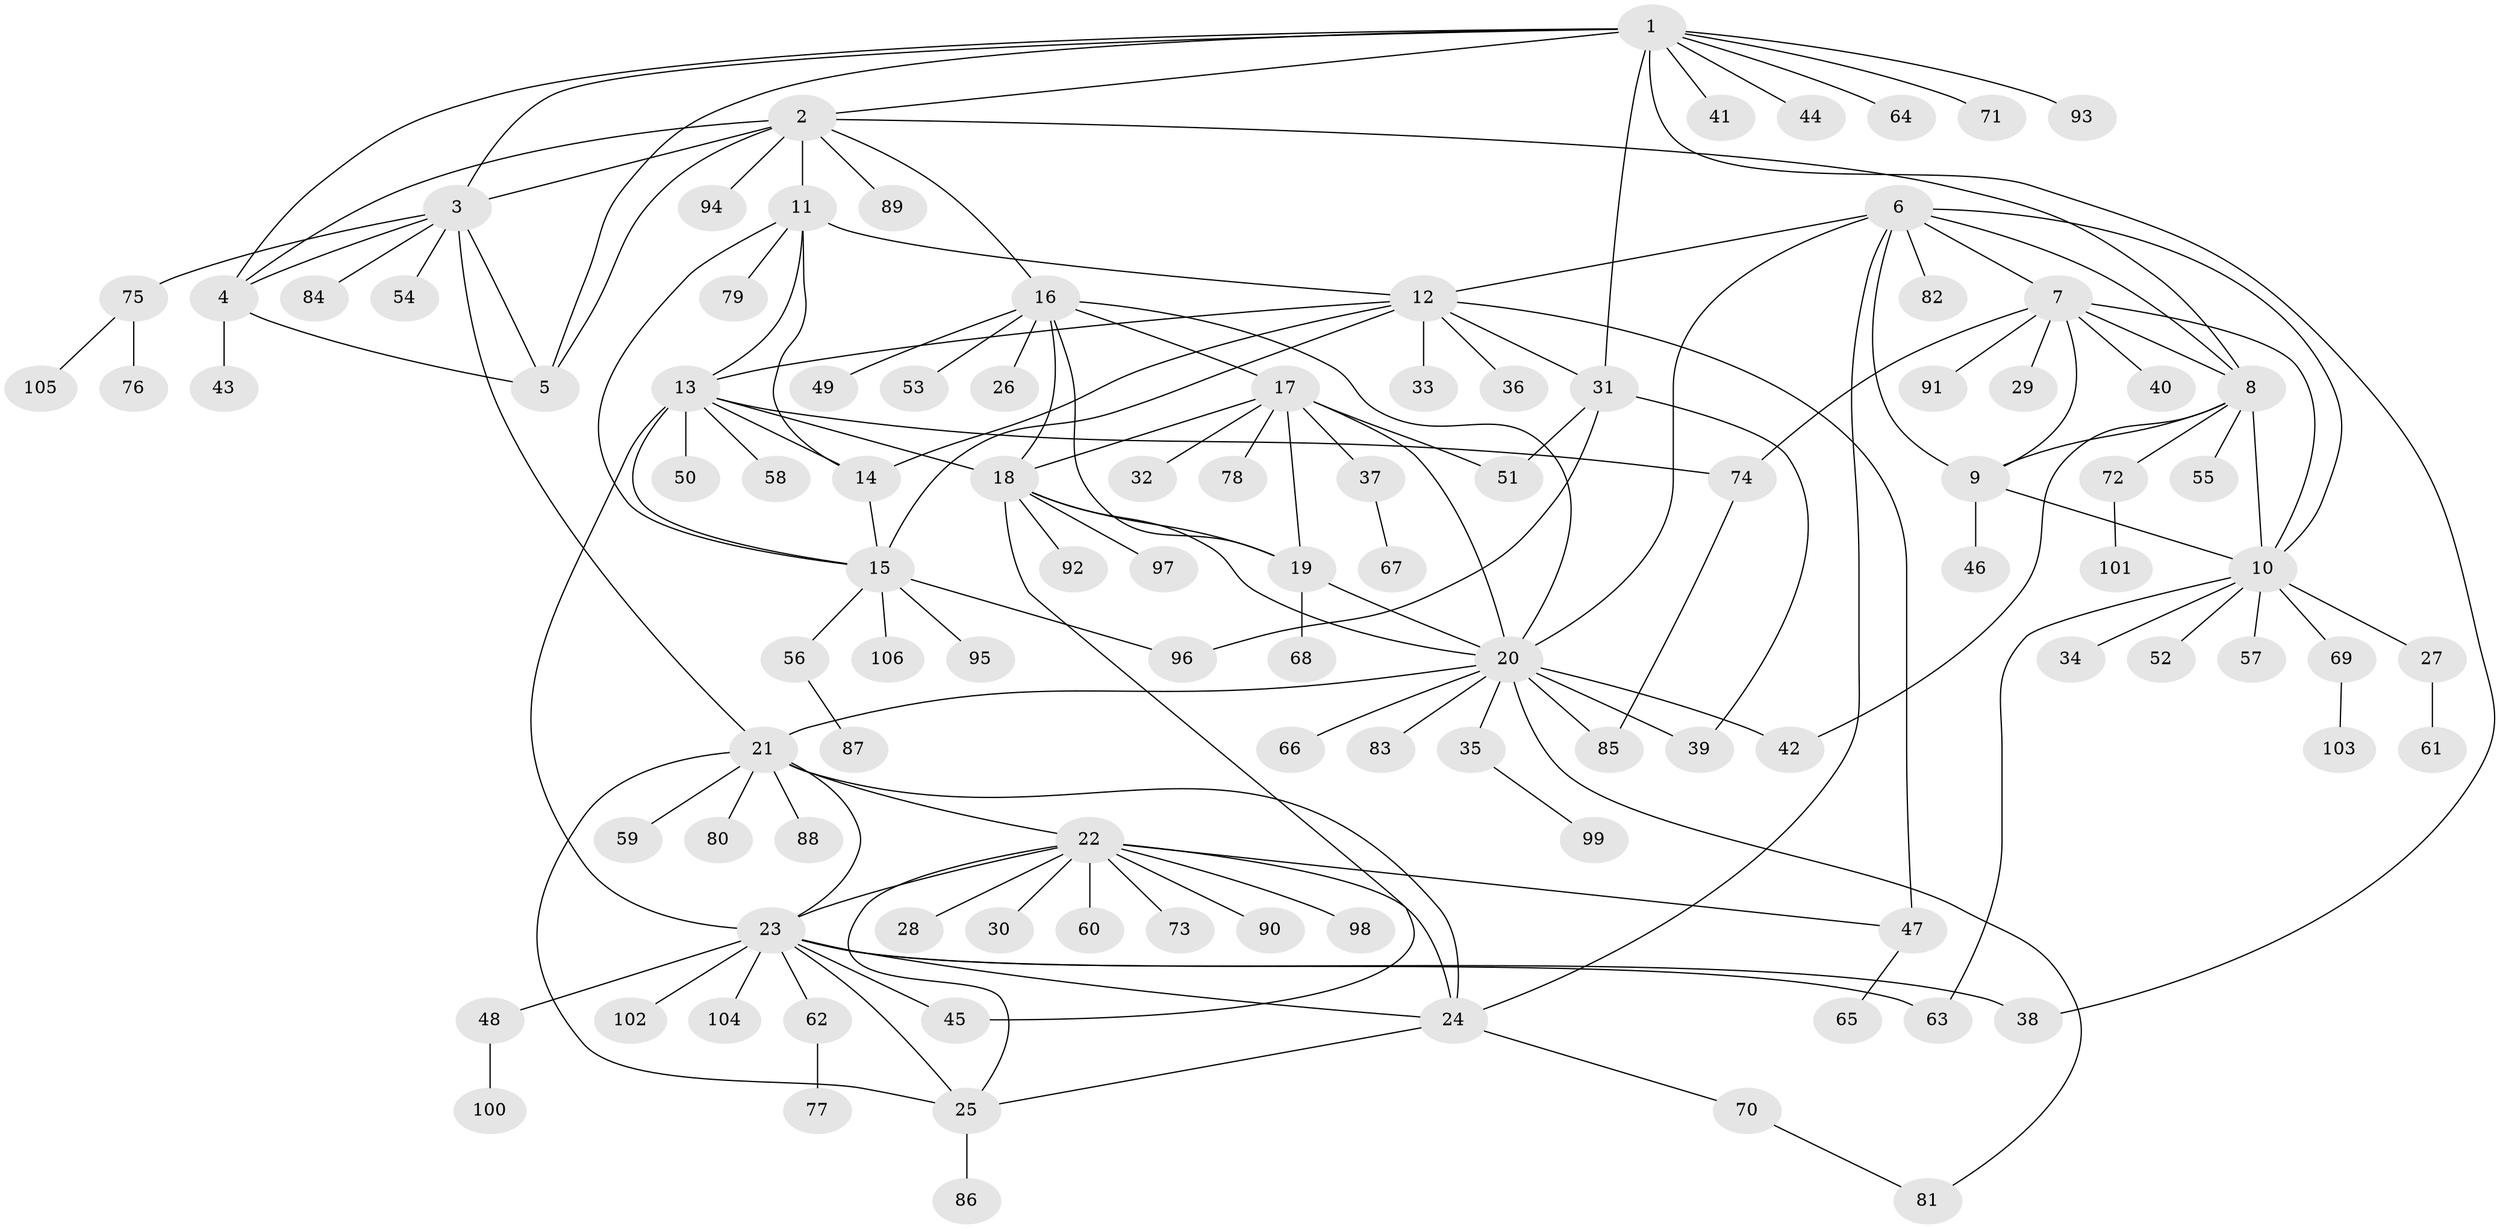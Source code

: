 // Generated by graph-tools (version 1.1) at 2025/55/03/09/25 04:55:08]
// undirected, 106 vertices, 153 edges
graph export_dot {
graph [start="1"]
  node [color=gray90,style=filled];
  1;
  2;
  3;
  4;
  5;
  6;
  7;
  8;
  9;
  10;
  11;
  12;
  13;
  14;
  15;
  16;
  17;
  18;
  19;
  20;
  21;
  22;
  23;
  24;
  25;
  26;
  27;
  28;
  29;
  30;
  31;
  32;
  33;
  34;
  35;
  36;
  37;
  38;
  39;
  40;
  41;
  42;
  43;
  44;
  45;
  46;
  47;
  48;
  49;
  50;
  51;
  52;
  53;
  54;
  55;
  56;
  57;
  58;
  59;
  60;
  61;
  62;
  63;
  64;
  65;
  66;
  67;
  68;
  69;
  70;
  71;
  72;
  73;
  74;
  75;
  76;
  77;
  78;
  79;
  80;
  81;
  82;
  83;
  84;
  85;
  86;
  87;
  88;
  89;
  90;
  91;
  92;
  93;
  94;
  95;
  96;
  97;
  98;
  99;
  100;
  101;
  102;
  103;
  104;
  105;
  106;
  1 -- 2;
  1 -- 3;
  1 -- 4;
  1 -- 5;
  1 -- 31;
  1 -- 38;
  1 -- 41;
  1 -- 44;
  1 -- 64;
  1 -- 71;
  1 -- 93;
  2 -- 3;
  2 -- 4;
  2 -- 5;
  2 -- 8;
  2 -- 11;
  2 -- 16;
  2 -- 89;
  2 -- 94;
  3 -- 4;
  3 -- 5;
  3 -- 21;
  3 -- 54;
  3 -- 75;
  3 -- 84;
  4 -- 5;
  4 -- 43;
  6 -- 7;
  6 -- 8;
  6 -- 9;
  6 -- 10;
  6 -- 12;
  6 -- 20;
  6 -- 24;
  6 -- 82;
  7 -- 8;
  7 -- 9;
  7 -- 10;
  7 -- 29;
  7 -- 40;
  7 -- 74;
  7 -- 91;
  8 -- 9;
  8 -- 10;
  8 -- 42;
  8 -- 55;
  8 -- 72;
  9 -- 10;
  9 -- 46;
  10 -- 27;
  10 -- 34;
  10 -- 52;
  10 -- 57;
  10 -- 63;
  10 -- 69;
  11 -- 12;
  11 -- 13;
  11 -- 14;
  11 -- 15;
  11 -- 79;
  12 -- 13;
  12 -- 14;
  12 -- 15;
  12 -- 31;
  12 -- 33;
  12 -- 36;
  12 -- 47;
  13 -- 14;
  13 -- 15;
  13 -- 18;
  13 -- 23;
  13 -- 50;
  13 -- 58;
  13 -- 74;
  14 -- 15;
  15 -- 56;
  15 -- 95;
  15 -- 96;
  15 -- 106;
  16 -- 17;
  16 -- 18;
  16 -- 19;
  16 -- 20;
  16 -- 26;
  16 -- 49;
  16 -- 53;
  17 -- 18;
  17 -- 19;
  17 -- 20;
  17 -- 32;
  17 -- 37;
  17 -- 51;
  17 -- 78;
  18 -- 19;
  18 -- 20;
  18 -- 45;
  18 -- 92;
  18 -- 97;
  19 -- 20;
  19 -- 68;
  20 -- 21;
  20 -- 35;
  20 -- 39;
  20 -- 42;
  20 -- 66;
  20 -- 81;
  20 -- 83;
  20 -- 85;
  21 -- 22;
  21 -- 23;
  21 -- 24;
  21 -- 25;
  21 -- 59;
  21 -- 80;
  21 -- 88;
  22 -- 23;
  22 -- 24;
  22 -- 25;
  22 -- 28;
  22 -- 30;
  22 -- 47;
  22 -- 60;
  22 -- 73;
  22 -- 90;
  22 -- 98;
  23 -- 24;
  23 -- 25;
  23 -- 38;
  23 -- 45;
  23 -- 48;
  23 -- 62;
  23 -- 63;
  23 -- 102;
  23 -- 104;
  24 -- 25;
  24 -- 70;
  25 -- 86;
  27 -- 61;
  31 -- 39;
  31 -- 51;
  31 -- 96;
  35 -- 99;
  37 -- 67;
  47 -- 65;
  48 -- 100;
  56 -- 87;
  62 -- 77;
  69 -- 103;
  70 -- 81;
  72 -- 101;
  74 -- 85;
  75 -- 76;
  75 -- 105;
}
